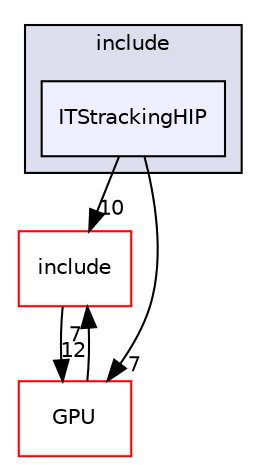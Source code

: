 digraph "/home/travis/build/AliceO2Group/AliceO2/Detectors/ITSMFT/ITS/tracking/hip/include/ITStrackingHIP" {
  bgcolor=transparent;
  compound=true
  node [ fontsize="10", fontname="Helvetica"];
  edge [ labelfontsize="10", labelfontname="Helvetica"];
  subgraph clusterdir_b594d54238743c326beba47aed5ede33 {
    graph [ bgcolor="#ddddee", pencolor="black", label="include" fontname="Helvetica", fontsize="10", URL="dir_b594d54238743c326beba47aed5ede33.html"]
  dir_a32201b86bba05f3b2ac205c13d51921 [shape=box, label="ITStrackingHIP", style="filled", fillcolor="#eeeeff", pencolor="black", URL="dir_a32201b86bba05f3b2ac205c13d51921.html"];
  }
  dir_6ff49626c189e19df9a205eb87521670 [shape=box label="include" color="red" URL="dir_6ff49626c189e19df9a205eb87521670.html"];
  dir_f511f1e9c03c071966ae594f00bbc5e0 [shape=box label="GPU" color="red" URL="dir_f511f1e9c03c071966ae594f00bbc5e0.html"];
  dir_a32201b86bba05f3b2ac205c13d51921->dir_6ff49626c189e19df9a205eb87521670 [headlabel="10", labeldistance=1.5 headhref="dir_000489_000108.html"];
  dir_a32201b86bba05f3b2ac205c13d51921->dir_f511f1e9c03c071966ae594f00bbc5e0 [headlabel="7", labeldistance=1.5 headhref="dir_000489_000672.html"];
  dir_6ff49626c189e19df9a205eb87521670->dir_f511f1e9c03c071966ae594f00bbc5e0 [headlabel="12", labeldistance=1.5 headhref="dir_000108_000672.html"];
  dir_f511f1e9c03c071966ae594f00bbc5e0->dir_6ff49626c189e19df9a205eb87521670 [headlabel="7", labeldistance=1.5 headhref="dir_000672_000108.html"];
}
